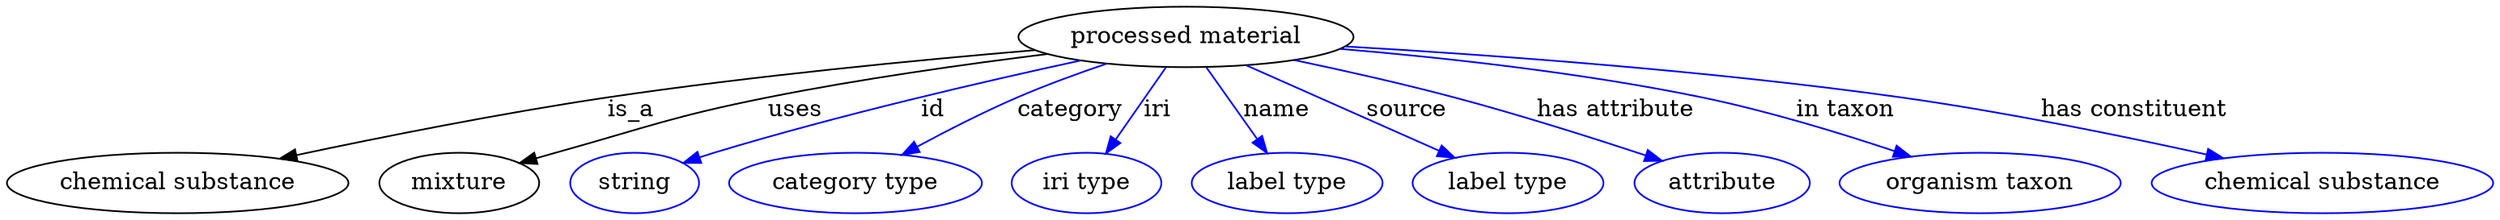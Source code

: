 digraph {
	graph [bb="0,0,1201.6,123"];
	node [label="\N"];
	"processed material"	 [height=0.5,
		label="processed material",
		pos="572.29,105",
		width=2.1484];
	"chemical substance"	 [height=0.5,
		pos="79.293,18",
		width=2.2026];
	"processed material" -> "chemical substance"	 [label=is_a,
		lp="301.29,61.5",
		pos="e,130.12,31.952 500.68,98.061 443.48,91.989 361.4,82.092 290.29,69 239.17,59.587 181.88,45.511 139.91,34.53"];
	mixture	 [height=0.5,
		pos="215.29,18",
		width=1.0652];
	"processed material" -> mixture	 [label=uses,
		lp="382.29,61.5",
		pos="e,244.76,29.644 506.84,95.379 467.1,89.032 415.49,79.89 370.29,69 321.5,57.242 309.76,52.318 262.29,36 259.71,35.112 257.06,34.172 \
254.39,33.207"];
	id	 [color=blue,
		height=0.5,
		label=string,
		pos="302.29,18",
		width=0.84854];
	"processed material" -> id	 [color=blue,
		label=id,
		lp="441.79,61.5",
		pos="e,326.19,29.37 520.5,91.557 473.46,78.856 402.44,58.445 342.29,36 340.07,35.169 337.79,34.273 335.5,33.34",
		style=solid];
	category	 [color=blue,
		height=0.5,
		label="category type",
		pos="409.29,18",
		width=1.6249];
	"processed material" -> category	 [color=blue,
		label=category,
		lp="517.79,61.5",
		pos="e,434.92,34.364 535.39,88.955 522.26,82.99 507.48,75.972 494.29,69 477.25,59.989 458.85,49.099 443.54,39.7",
		style=solid];
	iri	 [color=blue,
		height=0.5,
		label="iri type",
		pos="522.29,18",
		width=1.011];
	"processed material" -> iri	 [color=blue,
		label=iri,
		lp="556.79,61.5",
		pos="e,532.3,35.41 561.93,86.974 554.87,74.68 545.39,58.196 537.48,44.425",
		style=solid];
	name	 [color=blue,
		height=0.5,
		label="label type",
		pos="622.29,18",
		width=1.2638];
	"processed material" -> name	 [color=blue,
		label=name,
		lp="615.79,61.5",
		pos="e,612.12,35.706 582.65,86.974 589.67,74.761 599.07,58.412 606.95,44.697",
		style=solid];
	source	 [color=blue,
		height=0.5,
		label="label type",
		pos="731.29,18",
		width=1.2638];
	"processed material" -> source	 [color=blue,
		label=source,
		lp="680.29,61.5",
		pos="e,704.56,32.627 602.57,88.431 629.04,73.947 667.52,52.895 695.51,37.582",
		style=solid];
	"has attribute"	 [color=blue,
		height=0.5,
		label=attribute,
		pos="835.29,18",
		width=1.1193];
	"processed material" -> "has attribute"	 [color=blue,
		label="has attribute",
		lp="776.79,61.5",
		pos="e,805.74,30.27 624.82,91.684 648.63,85.333 677.05,77.315 702.29,69 734.26,58.471 769.84,44.721 796.14,34.151",
		style=solid];
	"in taxon"	 [color=blue,
		height=0.5,
		label="organism taxon",
		pos="959.29,18",
		width=1.8234];
	"processed material" -> "in taxon"	 [color=blue,
		label="in taxon",
		lp="885.79,61.5",
		pos="e,922.63,33.082 643.67,98.001 692.24,92.359 757.71,83.024 814.29,69 848.01,60.645 884.92,47.603 913.06,36.799",
		style=solid];
	"has constituent"	 [color=blue,
		height=0.5,
		label="chemical substance",
		pos="1122.3,18",
		width=2.2026];
	"processed material" -> "has constituent"	 [color=blue,
		label="has constituent",
		lp="1023.3,61.5",
		pos="e,1072.6,32.04 646.64,99.984 715.78,94.645 821.5,84.76 912.29,69 963.63,60.09 1021.1,45.839 1062.9,34.664",
		style=solid];
}
